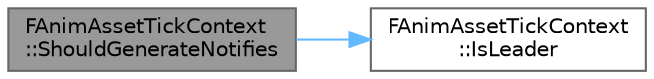 digraph "FAnimAssetTickContext::ShouldGenerateNotifies"
{
 // INTERACTIVE_SVG=YES
 // LATEX_PDF_SIZE
  bgcolor="transparent";
  edge [fontname=Helvetica,fontsize=10,labelfontname=Helvetica,labelfontsize=10];
  node [fontname=Helvetica,fontsize=10,shape=box,height=0.2,width=0.4];
  rankdir="LR";
  Node1 [id="Node000001",label="FAnimAssetTickContext\l::ShouldGenerateNotifies",height=0.2,width=0.4,color="gray40", fillcolor="grey60", style="filled", fontcolor="black",tooltip=" "];
  Node1 -> Node2 [id="edge1_Node000001_Node000002",color="steelblue1",style="solid",tooltip=" "];
  Node2 [id="Node000002",label="FAnimAssetTickContext\l::IsLeader",height=0.2,width=0.4,color="grey40", fillcolor="white", style="filled",URL="$d3/d15/structFAnimAssetTickContext.html#aa1402476f99f33aac0d948dd1fe36787",tooltip=" "];
}
